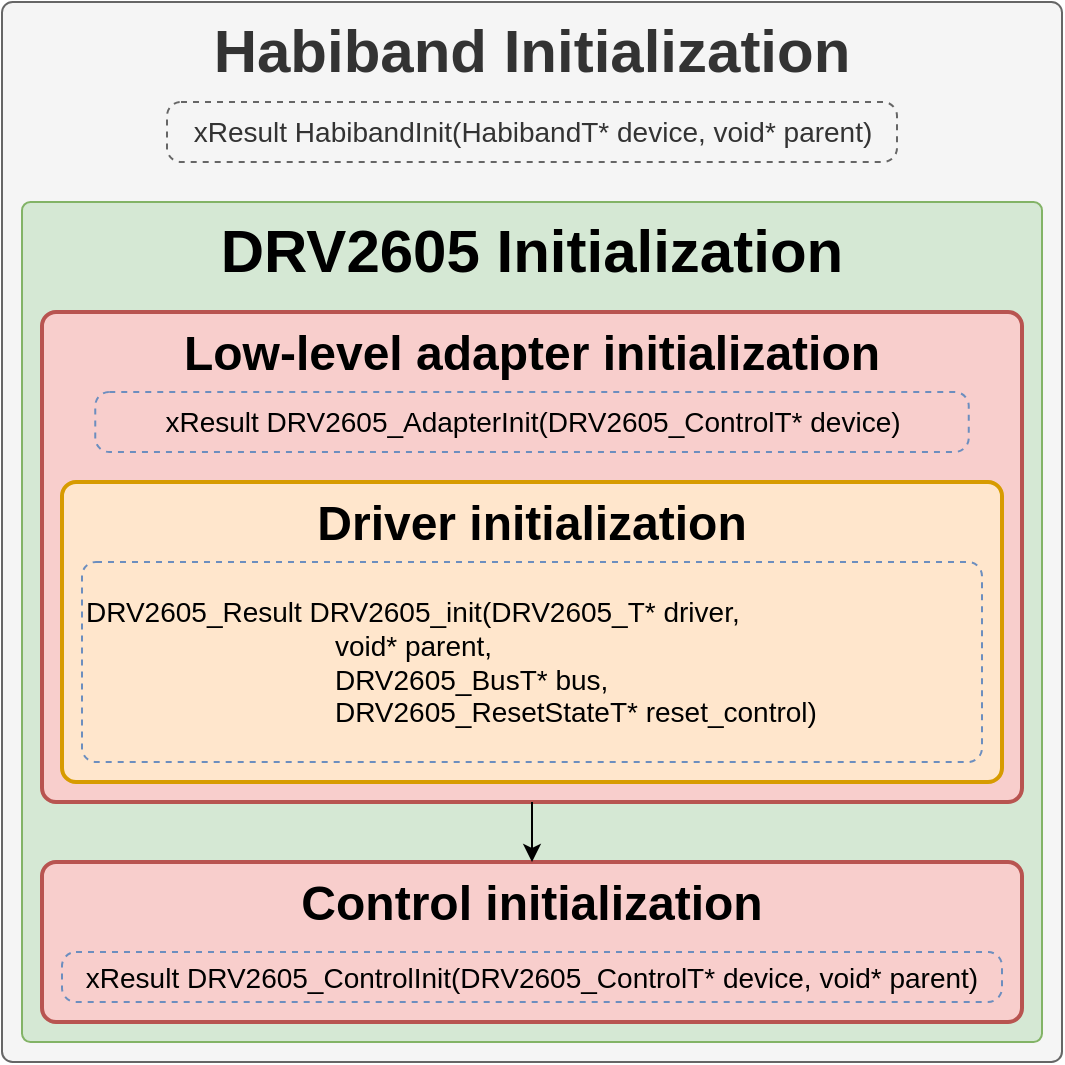 <mxfile version="13.9.9" type="device" pages="3"><diagram id="EQhAou_zvEscubx9BsLe" name="Initialization"><mxGraphModel dx="2740" dy="806" grid="1" gridSize="10" guides="1" tooltips="1" connect="1" arrows="1" fold="1" page="1" pageScale="1" pageWidth="827" pageHeight="1169" math="0" shadow="0"><root><mxCell id="0"/><mxCell id="1" parent="0"/><mxCell id="_hWnO56F4UpI2ZuNk2tC-1" value="Habiband Initialization" style="rounded=1;whiteSpace=wrap;arcSize=1;verticalAlign=top;fontSize=30;fontStyle=1;fillColor=#f5f5f5;strokeColor=#666666;fontColor=#333333;" parent="1" vertex="1"><mxGeometry x="-1654" width="530" height="530" as="geometry"/></mxCell><mxCell id="_hWnO56F4UpI2ZuNk2tC-2" value="DRV2605 Initialization" style="rounded=1;whiteSpace=wrap;arcSize=1;verticalAlign=top;fontSize=30;fontStyle=1;fillColor=#d5e8d4;strokeColor=#82b366;" parent="1" vertex="1"><mxGeometry x="-1644" y="100" width="510" height="420" as="geometry"/></mxCell><mxCell id="Y1vOJ8Ac_sduP8sWqBSn-1" value="Low-level adapter initialization&#10;&#10;" style="rounded=1;whiteSpace=wrap;absoluteArcSize=1;arcSize=14;strokeWidth=2;fontSize=24;fillColor=#f8cecc;strokeColor=#b85450;verticalAlign=top;fontStyle=1;" parent="1" vertex="1"><mxGeometry x="-1634" y="155" width="490" height="245" as="geometry"/></mxCell><mxCell id="KhD2S0dpY6zqO7Lz2CO4-1" value="Control initialization" style="rounded=1;whiteSpace=wrap;absoluteArcSize=1;arcSize=14;strokeWidth=2;fontSize=24;verticalAlign=top;fontStyle=1;fillColor=#f8cecc;strokeColor=#b85450;" parent="1" vertex="1"><mxGeometry x="-1634" y="430" width="490" height="80" as="geometry"/></mxCell><mxCell id="KhD2S0dpY6zqO7Lz2CO4-43" value="" style="edgeStyle=orthogonalEdgeStyle;rounded=0;orthogonalLoop=1;jettySize=auto;html=1;fontSize=24;entryX=0.5;entryY=0;entryDx=0;entryDy=0;exitX=0.5;exitY=1;exitDx=0;exitDy=0;" parent="1" source="Y1vOJ8Ac_sduP8sWqBSn-1" target="KhD2S0dpY6zqO7Lz2CO4-1" edge="1"><mxGeometry relative="1" as="geometry"><mxPoint x="-1389" y="410" as="sourcePoint"/><mxPoint x="-1389.26" y="305" as="targetPoint"/></mxGeometry></mxCell><mxCell id="_hWnO56F4UpI2ZuNk2tC-3" value="xResult DRV2605_AdapterInit(DRV2605_ControlT* device)" style="rounded=1;whiteSpace=wrap;absoluteArcSize=1;arcSize=14;strokeWidth=1;fontSize=14;strokeColor=#6c8ebf;verticalAlign=middle;fontStyle=0;dashed=1;fillColor=none;" parent="1" vertex="1"><mxGeometry x="-1607.37" y="195" width="436.75" height="30" as="geometry"/></mxCell><mxCell id="FeuQIylt7aei0ezsbY6D-1" value="Driver initialization" style="rounded=1;whiteSpace=wrap;absoluteArcSize=1;arcSize=14;strokeWidth=2;fontSize=24;fillColor=#ffe6cc;strokeColor=#d79b00;verticalAlign=top;fontStyle=1" parent="1" vertex="1"><mxGeometry x="-1624" y="240" width="470" height="150" as="geometry"/></mxCell><mxCell id="FeuQIylt7aei0ezsbY6D-3" value="DRV2605_Result DRV2605_init(DRV2605_T* driver,&#10;                                void* parent,&#10;                                DRV2605_BusT* bus,&#10;                                DRV2605_ResetStateT* reset_control)" style="rounded=1;whiteSpace=wrap;absoluteArcSize=1;arcSize=14;strokeWidth=1;fontSize=14;strokeColor=#6c8ebf;verticalAlign=middle;fontStyle=0;align=left;dashed=1;fillColor=none;" parent="1" vertex="1"><mxGeometry x="-1614" y="280" width="450" height="100" as="geometry"/></mxCell><mxCell id="QV7YT_e7756RWsqJexwe-1" value="xResult HabibandInit(HabibandT* device, void* parent)" style="rounded=1;whiteSpace=wrap;absoluteArcSize=1;arcSize=14;strokeWidth=1;fontSize=14;verticalAlign=middle;fontStyle=0;dashed=1;strokeColor=#666666;fontColor=#333333;fillColor=none;" parent="1" vertex="1"><mxGeometry x="-1571.5" y="50" width="365" height="30" as="geometry"/></mxCell><mxCell id="QV7YT_e7756RWsqJexwe-3" value="xResult DRV2605_ControlInit(DRV2605_ControlT* device, void* parent)" style="rounded=1;whiteSpace=wrap;absoluteArcSize=1;arcSize=14;strokeWidth=1;fontSize=14;strokeColor=#6c8ebf;verticalAlign=middle;fontStyle=0;dashed=1;fillColor=none;" parent="1" vertex="1"><mxGeometry x="-1624" y="475" width="470" height="25" as="geometry"/></mxCell></root></mxGraphModel></diagram><diagram id="SISgFj5yGPxr0LMOMYaq" name="TimeSynchronization"><mxGraphModel dx="3102" dy="461" grid="1" gridSize="10" guides="1" tooltips="1" connect="1" arrows="1" fold="1" page="1" pageScale="1" pageWidth="827" pageHeight="1169" math="0" shadow="0"><root><mxCell id="MiS04i1zsp5ImYrdCkIp-0"/><mxCell id="MiS04i1zsp5ImYrdCkIp-1" parent="MiS04i1zsp5ImYrdCkIp-0"/><mxCell id="-2JEEyVmmZxHqqxkoihk-0" value="Habiband Time synchronization&#10;" style="rounded=1;whiteSpace=wrap;arcSize=1;verticalAlign=top;fontSize=30;fontStyle=1;fillColor=#f5f5f5;strokeColor=#666666;fontColor=#333333;" parent="MiS04i1zsp5ImYrdCkIp-1" vertex="1"><mxGeometry x="-2481" width="490" height="210" as="geometry"/></mxCell><mxCell id="-2JEEyVmmZxHqqxkoihk-1" value="DRV2605 Time synchronization" style="rounded=1;whiteSpace=wrap;absoluteArcSize=1;arcSize=1;strokeWidth=2;fillColor=#d5e8d4;strokeColor=#82b366;fontSize=24;verticalAlign=top;fontStyle=1" parent="MiS04i1zsp5ImYrdCkIp-1" vertex="1"><mxGeometry x="-2471" y="100" width="470" height="100" as="geometry"/></mxCell><mxCell id="-2JEEyVmmZxHqqxkoihk-3" value="void DRV2605_TimeSynchronization(DRV2605_ControlT* device)" style="rounded=1;whiteSpace=wrap;fontSize=14;strokeColor=#6c8ebf;fillColor=none;dashed=1;" parent="MiS04i1zsp5ImYrdCkIp-1" vertex="1"><mxGeometry x="-2446" y="145" width="430" height="35" as="geometry"/></mxCell><mxCell id="RIa0j5TN6eo4mWB5Yrzx-0" value="void HabibandTimeSynchronization(HabibandT* device)" style="rounded=1;whiteSpace=wrap;fontSize=14;strokeColor=#6c8ebf;fillColor=none;dashed=1;" parent="MiS04i1zsp5ImYrdCkIp-1" vertex="1"><mxGeometry x="-2451" y="50" width="430" height="35" as="geometry"/></mxCell></root></mxGraphModel></diagram><diagram id="pnfVOslRu5w8GlN3IZv4" name="Handler"><mxGraphModel dx="3102" dy="461" grid="1" gridSize="10" guides="1" tooltips="1" connect="1" arrows="1" fold="1" page="1" pageScale="1" pageWidth="827" pageHeight="1169" math="0" shadow="0"><root><mxCell id="DvjNjfBV08ft4x4Bhoxh-0"/><mxCell id="DvjNjfBV08ft4x4Bhoxh-1" parent="DvjNjfBV08ft4x4Bhoxh-0"/><mxCell id="l_MegelKVFdH6vKVnPw8-3" value="Habiband handler&#10;" style="rounded=1;whiteSpace=wrap;arcSize=1;verticalAlign=top;fontSize=30;fontStyle=1;fillColor=#f5f5f5;strokeColor=#666666;fontColor=#333333;" parent="DvjNjfBV08ft4x4Bhoxh-1" vertex="1"><mxGeometry x="-2480" width="470" height="270" as="geometry"/></mxCell><mxCell id="l_MegelKVFdH6vKVnPw8-4" value="DRV2605 handler" style="rounded=1;whiteSpace=wrap;absoluteArcSize=1;arcSize=1;strokeWidth=2;fillColor=#d5e8d4;strokeColor=#82b366;fontSize=24;verticalAlign=top;fontStyle=1" parent="DvjNjfBV08ft4x4Bhoxh-1" vertex="1"><mxGeometry x="-2470" y="100" width="450" height="160" as="geometry"/></mxCell><mxCell id="l_MegelKVFdH6vKVnPw8-5" value="void DRV2605_ControlHandler(DRV2605_ControlT* device)" style="rounded=1;whiteSpace=wrap;fontSize=14;strokeColor=#6c8ebf;fillColor=none;dashed=1;" parent="DvjNjfBV08ft4x4Bhoxh-1" vertex="1"><mxGeometry x="-2460" y="145" width="430" height="35" as="geometry"/></mxCell><mxCell id="l_MegelKVFdH6vKVnPw8-6" value="void HabibandControlHandler(HabibandT* device)" style="rounded=1;whiteSpace=wrap;fontSize=14;strokeColor=#6c8ebf;fillColor=none;dashed=1;" parent="DvjNjfBV08ft4x4Bhoxh-1" vertex="1"><mxGeometry x="-2460" y="50" width="430" height="35" as="geometry"/></mxCell><mxCell id="nKAvbLTGrYq55qucMs83-0" value="ADP5360_UpdateTime == 0" style="rounded=1;whiteSpace=wrap;arcSize=1;fontSize=10;verticalAlign=top;fillColor=#f8cecc;strokeColor=#b85450;" parent="DvjNjfBV08ft4x4Bhoxh-1" vertex="1"><mxGeometry x="-2440" y="190" width="390" height="60" as="geometry"/></mxCell><mxCell id="nKAvbLTGrYq55qucMs83-3" value="LM2755_UpdateTime = device-&gt;Options.UpdateTime" style="rounded=1;whiteSpace=wrap;fontSize=10;strokeColor=#6c8ebf;fillColor=none;dashed=1;" parent="DvjNjfBV08ft4x4Bhoxh-1" vertex="1"><mxGeometry x="-2385" y="220" width="270" height="20" as="geometry"/></mxCell></root></mxGraphModel></diagram></mxfile>